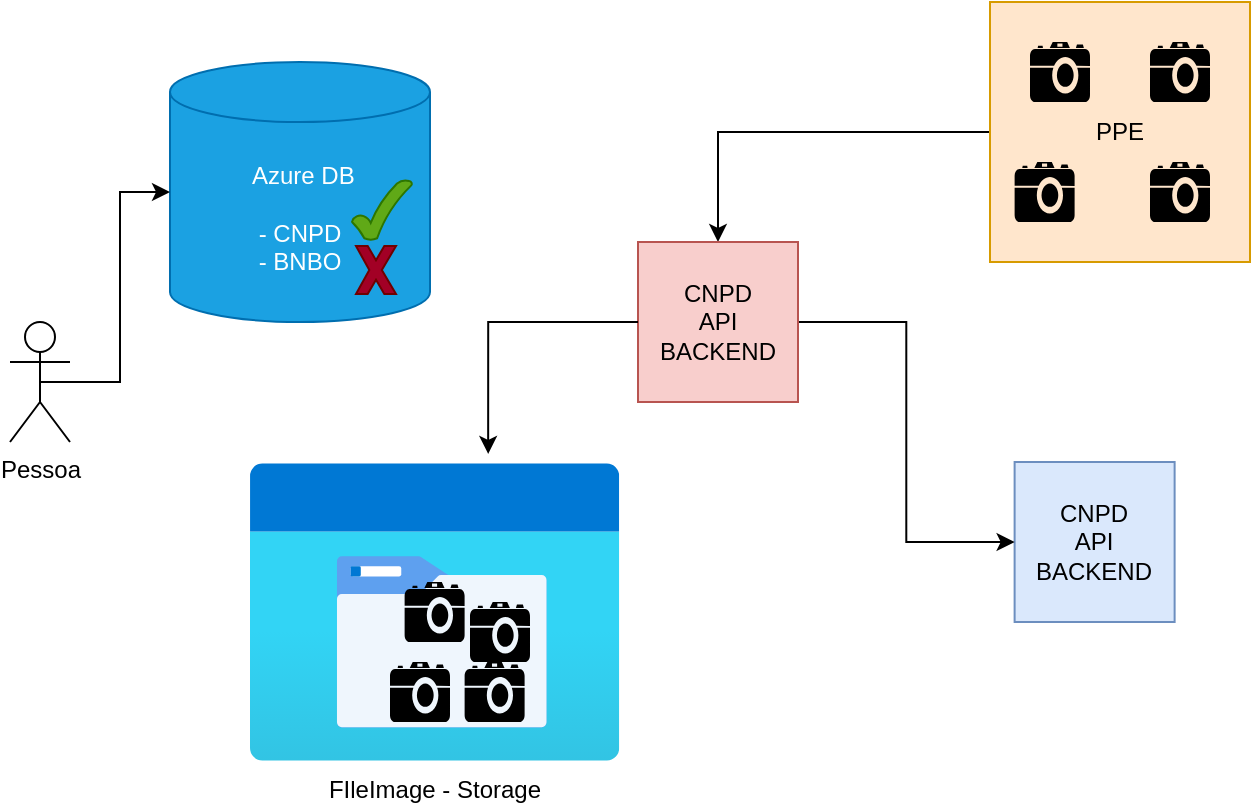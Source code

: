 <mxfile version="26.1.1">
  <diagram name="Página-1" id="W80HF2-vX2Cgz_CxTdM9">
    <mxGraphModel dx="880" dy="434" grid="1" gridSize="10" guides="1" tooltips="1" connect="1" arrows="1" fold="1" page="1" pageScale="1" pageWidth="827" pageHeight="1169" math="0" shadow="0">
      <root>
        <mxCell id="0" />
        <mxCell id="1" parent="0" />
        <mxCell id="1FEQrRicZQSeHbsqku_N-30" style="edgeStyle=orthogonalEdgeStyle;rounded=0;orthogonalLoop=1;jettySize=auto;html=1;entryX=0.5;entryY=0;entryDx=0;entryDy=0;" edge="1" parent="1" source="1FEQrRicZQSeHbsqku_N-22" target="1FEQrRicZQSeHbsqku_N-16">
          <mxGeometry relative="1" as="geometry" />
        </mxCell>
        <mxCell id="1FEQrRicZQSeHbsqku_N-22" value="PPE" style="whiteSpace=wrap;html=1;aspect=fixed;fillColor=#ffe6cc;strokeColor=#d79b00;" vertex="1" parent="1">
          <mxGeometry x="510" y="90" width="130" height="130" as="geometry" />
        </mxCell>
        <mxCell id="1FEQrRicZQSeHbsqku_N-11" value="FIleImage - Storage" style="image;aspect=fixed;html=1;points=[];align=center;fontSize=12;image=img/lib/azure2/general/Storage_Azure_Files.svg;" vertex="1" parent="1">
          <mxGeometry x="140" y="320" width="184.62" height="150" as="geometry" />
        </mxCell>
        <mxCell id="1FEQrRicZQSeHbsqku_N-3" value="" style="shape=mxgraph.signs.tech.camera_2;html=1;pointerEvents=1;fillColor=#000000;strokeColor=none;verticalLabelPosition=bottom;verticalAlign=top;align=center;" vertex="1" parent="1">
          <mxGeometry x="217.31" y="380" width="30" height="30" as="geometry" />
        </mxCell>
        <mxCell id="1FEQrRicZQSeHbsqku_N-12" value="" style="shape=mxgraph.signs.tech.camera_2;html=1;pointerEvents=1;fillColor=#000000;strokeColor=none;verticalLabelPosition=bottom;verticalAlign=top;align=center;" vertex="1" parent="1">
          <mxGeometry x="250" y="390" width="30" height="30" as="geometry" />
        </mxCell>
        <mxCell id="1FEQrRicZQSeHbsqku_N-13" value="" style="shape=mxgraph.signs.tech.camera_2;html=1;pointerEvents=1;fillColor=#000000;strokeColor=none;verticalLabelPosition=bottom;verticalAlign=top;align=center;" vertex="1" parent="1">
          <mxGeometry x="210" y="420" width="30" height="30" as="geometry" />
        </mxCell>
        <mxCell id="1FEQrRicZQSeHbsqku_N-14" value="" style="shape=mxgraph.signs.tech.camera_2;html=1;pointerEvents=1;fillColor=#000000;strokeColor=none;verticalLabelPosition=bottom;verticalAlign=top;align=center;" vertex="1" parent="1">
          <mxGeometry x="247.31" y="420" width="30" height="30" as="geometry" />
        </mxCell>
        <mxCell id="1FEQrRicZQSeHbsqku_N-15" value="&lt;div&gt;CNPD&lt;/div&gt;&lt;div&gt;API&lt;/div&gt;&lt;div&gt;BACKEND&lt;/div&gt;" style="whiteSpace=wrap;html=1;aspect=fixed;fillColor=#dae8fc;strokeColor=#6c8ebf;" vertex="1" parent="1">
          <mxGeometry x="522.31" y="320" width="80" height="80" as="geometry" />
        </mxCell>
        <mxCell id="1FEQrRicZQSeHbsqku_N-28" style="edgeStyle=orthogonalEdgeStyle;rounded=0;orthogonalLoop=1;jettySize=auto;html=1;entryX=0;entryY=0.5;entryDx=0;entryDy=0;" edge="1" parent="1" source="1FEQrRicZQSeHbsqku_N-16" target="1FEQrRicZQSeHbsqku_N-15">
          <mxGeometry relative="1" as="geometry" />
        </mxCell>
        <mxCell id="1FEQrRicZQSeHbsqku_N-16" value="&lt;div&gt;CNPD&lt;/div&gt;&lt;div&gt;API&lt;/div&gt;&lt;div&gt;BACKEND&lt;/div&gt;" style="whiteSpace=wrap;html=1;aspect=fixed;fillColor=#f8cecc;strokeColor=#b85450;" vertex="1" parent="1">
          <mxGeometry x="334" y="210" width="80" height="80" as="geometry" />
        </mxCell>
        <mxCell id="1FEQrRicZQSeHbsqku_N-17" value="" style="group" vertex="1" connectable="0" parent="1">
          <mxGeometry x="20" y="120" width="210" height="190" as="geometry" />
        </mxCell>
        <mxCell id="1FEQrRicZQSeHbsqku_N-1" value="&lt;div&gt;&amp;nbsp;Azure DB&lt;/div&gt;&lt;div&gt;&lt;br&gt;&lt;/div&gt;&lt;div&gt;- CNPD&lt;/div&gt;&lt;div&gt;- BNBO&lt;/div&gt;" style="shape=cylinder3;whiteSpace=wrap;html=1;boundedLbl=1;backgroundOutline=1;size=15;fillColor=#1ba1e2;strokeColor=#006EAF;fontColor=#ffffff;" vertex="1" parent="1FEQrRicZQSeHbsqku_N-17">
          <mxGeometry x="80" width="130" height="130" as="geometry" />
        </mxCell>
        <mxCell id="1FEQrRicZQSeHbsqku_N-2" value="Pessoa" style="shape=umlActor;verticalLabelPosition=bottom;verticalAlign=top;html=1;outlineConnect=0;" vertex="1" parent="1FEQrRicZQSeHbsqku_N-17">
          <mxGeometry y="130" width="30" height="60" as="geometry" />
        </mxCell>
        <mxCell id="1FEQrRicZQSeHbsqku_N-8" value="" style="verticalLabelPosition=bottom;verticalAlign=top;html=1;shape=mxgraph.basic.tick;fillColor=#60a917;fontColor=#ffffff;strokeColor=#2D7600;" vertex="1" parent="1FEQrRicZQSeHbsqku_N-17">
          <mxGeometry x="171" y="59" width="30" height="30" as="geometry" />
        </mxCell>
        <mxCell id="1FEQrRicZQSeHbsqku_N-9" value="" style="verticalLabelPosition=bottom;verticalAlign=top;html=1;shape=mxgraph.basic.x;fillColor=#a20025;fontColor=#ffffff;strokeColor=#6F0000;" vertex="1" parent="1FEQrRicZQSeHbsqku_N-17">
          <mxGeometry x="173" y="92" width="20" height="24" as="geometry" />
        </mxCell>
        <mxCell id="1FEQrRicZQSeHbsqku_N-10" style="edgeStyle=orthogonalEdgeStyle;rounded=0;orthogonalLoop=1;jettySize=auto;html=1;exitX=0.5;exitY=0.5;exitDx=0;exitDy=0;exitPerimeter=0;" edge="1" parent="1FEQrRicZQSeHbsqku_N-17" source="1FEQrRicZQSeHbsqku_N-2" target="1FEQrRicZQSeHbsqku_N-1">
          <mxGeometry relative="1" as="geometry" />
        </mxCell>
        <mxCell id="1FEQrRicZQSeHbsqku_N-18" value="" style="shape=mxgraph.signs.tech.camera_2;html=1;pointerEvents=1;fillColor=#000000;strokeColor=none;verticalLabelPosition=bottom;verticalAlign=top;align=center;" vertex="1" parent="1">
          <mxGeometry x="590" y="110" width="30" height="30" as="geometry" />
        </mxCell>
        <mxCell id="1FEQrRicZQSeHbsqku_N-19" value="" style="shape=mxgraph.signs.tech.camera_2;html=1;pointerEvents=1;fillColor=#000000;strokeColor=none;verticalLabelPosition=bottom;verticalAlign=top;align=center;" vertex="1" parent="1">
          <mxGeometry x="530" y="110" width="30" height="30" as="geometry" />
        </mxCell>
        <mxCell id="1FEQrRicZQSeHbsqku_N-20" value="" style="shape=mxgraph.signs.tech.camera_2;html=1;pointerEvents=1;fillColor=#000000;strokeColor=none;verticalLabelPosition=bottom;verticalAlign=top;align=center;" vertex="1" parent="1">
          <mxGeometry x="590" y="170" width="30" height="30" as="geometry" />
        </mxCell>
        <mxCell id="1FEQrRicZQSeHbsqku_N-21" value="" style="shape=mxgraph.signs.tech.camera_2;html=1;pointerEvents=1;fillColor=#000000;strokeColor=none;verticalLabelPosition=bottom;verticalAlign=top;align=center;" vertex="1" parent="1">
          <mxGeometry x="522.31" y="170" width="30" height="30" as="geometry" />
        </mxCell>
        <mxCell id="1FEQrRicZQSeHbsqku_N-25" style="edgeStyle=orthogonalEdgeStyle;rounded=0;orthogonalLoop=1;jettySize=auto;html=1;entryX=0.645;entryY=-0.027;entryDx=0;entryDy=0;entryPerimeter=0;" edge="1" parent="1" source="1FEQrRicZQSeHbsqku_N-16" target="1FEQrRicZQSeHbsqku_N-11">
          <mxGeometry relative="1" as="geometry" />
        </mxCell>
      </root>
    </mxGraphModel>
  </diagram>
</mxfile>
